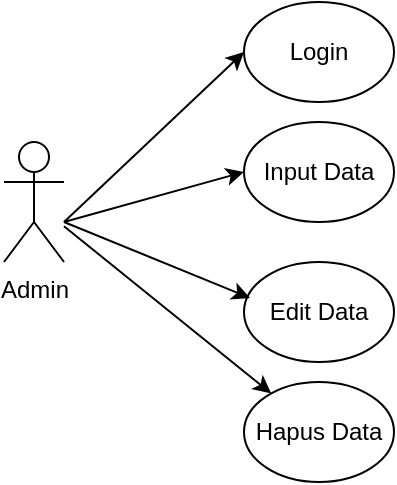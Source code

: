 <mxfile version="13.9.2" type="github">
  <diagram id="wnpoBAgcx_utrm57eS9a" name="Page-1">
    <mxGraphModel dx="868" dy="493" grid="1" gridSize="10" guides="1" tooltips="1" connect="1" arrows="1" fold="1" page="1" pageScale="1" pageWidth="850" pageHeight="1100" math="0" shadow="0">
      <root>
        <mxCell id="0" />
        <mxCell id="1" parent="0" />
        <mxCell id="qu2dNxH5EKNwpLuKPqrD-1" value="Admin" style="shape=umlActor;verticalLabelPosition=bottom;verticalAlign=top;html=1;outlineConnect=0;" vertex="1" parent="1">
          <mxGeometry x="170" y="140" width="30" height="60" as="geometry" />
        </mxCell>
        <mxCell id="qu2dNxH5EKNwpLuKPqrD-3" value="Login" style="ellipse;whiteSpace=wrap;html=1;" vertex="1" parent="1">
          <mxGeometry x="290" y="70" width="75" height="50" as="geometry" />
        </mxCell>
        <mxCell id="qu2dNxH5EKNwpLuKPqrD-4" value="Input Data" style="ellipse;whiteSpace=wrap;html=1;" vertex="1" parent="1">
          <mxGeometry x="290" y="130" width="75" height="50" as="geometry" />
        </mxCell>
        <mxCell id="qu2dNxH5EKNwpLuKPqrD-5" value="Edit Data" style="ellipse;whiteSpace=wrap;html=1;" vertex="1" parent="1">
          <mxGeometry x="290" y="200" width="75" height="50" as="geometry" />
        </mxCell>
        <mxCell id="qu2dNxH5EKNwpLuKPqrD-6" value="Hapus Data" style="ellipse;whiteSpace=wrap;html=1;" vertex="1" parent="1">
          <mxGeometry x="290" y="260" width="75" height="50" as="geometry" />
        </mxCell>
        <mxCell id="qu2dNxH5EKNwpLuKPqrD-7" value="" style="endArrow=classic;html=1;entryX=0;entryY=0.5;entryDx=0;entryDy=0;" edge="1" parent="1" target="qu2dNxH5EKNwpLuKPqrD-3">
          <mxGeometry width="50" height="50" relative="1" as="geometry">
            <mxPoint x="200" y="180" as="sourcePoint" />
            <mxPoint x="260" y="260" as="targetPoint" />
          </mxGeometry>
        </mxCell>
        <mxCell id="qu2dNxH5EKNwpLuKPqrD-8" value="" style="endArrow=classic;html=1;entryX=0;entryY=0.5;entryDx=0;entryDy=0;" edge="1" parent="1" target="qu2dNxH5EKNwpLuKPqrD-4">
          <mxGeometry width="50" height="50" relative="1" as="geometry">
            <mxPoint x="200" y="180" as="sourcePoint" />
            <mxPoint x="240" y="290" as="targetPoint" />
          </mxGeometry>
        </mxCell>
        <mxCell id="qu2dNxH5EKNwpLuKPqrD-9" value="" style="endArrow=classic;html=1;entryX=0.04;entryY=0.36;entryDx=0;entryDy=0;entryPerimeter=0;" edge="1" parent="1" target="qu2dNxH5EKNwpLuKPqrD-5">
          <mxGeometry width="50" height="50" relative="1" as="geometry">
            <mxPoint x="200" y="180" as="sourcePoint" />
            <mxPoint x="440" y="230" as="targetPoint" />
          </mxGeometry>
        </mxCell>
        <mxCell id="qu2dNxH5EKNwpLuKPqrD-10" value="" style="endArrow=classic;html=1;" edge="1" parent="1" source="qu2dNxH5EKNwpLuKPqrD-1" target="qu2dNxH5EKNwpLuKPqrD-6">
          <mxGeometry width="50" height="50" relative="1" as="geometry">
            <mxPoint x="200" y="210" as="sourcePoint" />
            <mxPoint x="450" y="230" as="targetPoint" />
          </mxGeometry>
        </mxCell>
      </root>
    </mxGraphModel>
  </diagram>
</mxfile>
